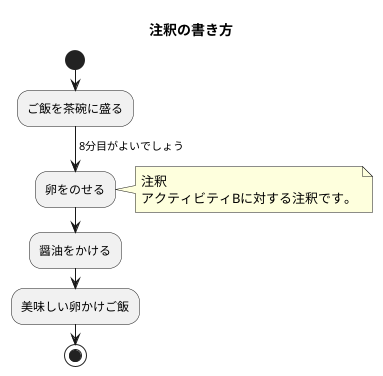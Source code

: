 @startuml 注釈
title 注釈の書き方
start
:ご飯を茶碗に盛る;
-> 8分目がよいでしょう;
:卵をのせる;
note right
注釈
アクティビティBに対する注釈です。
end note
:醤油をかける;
:美味しい卵かけご飯;
stop
@enduml